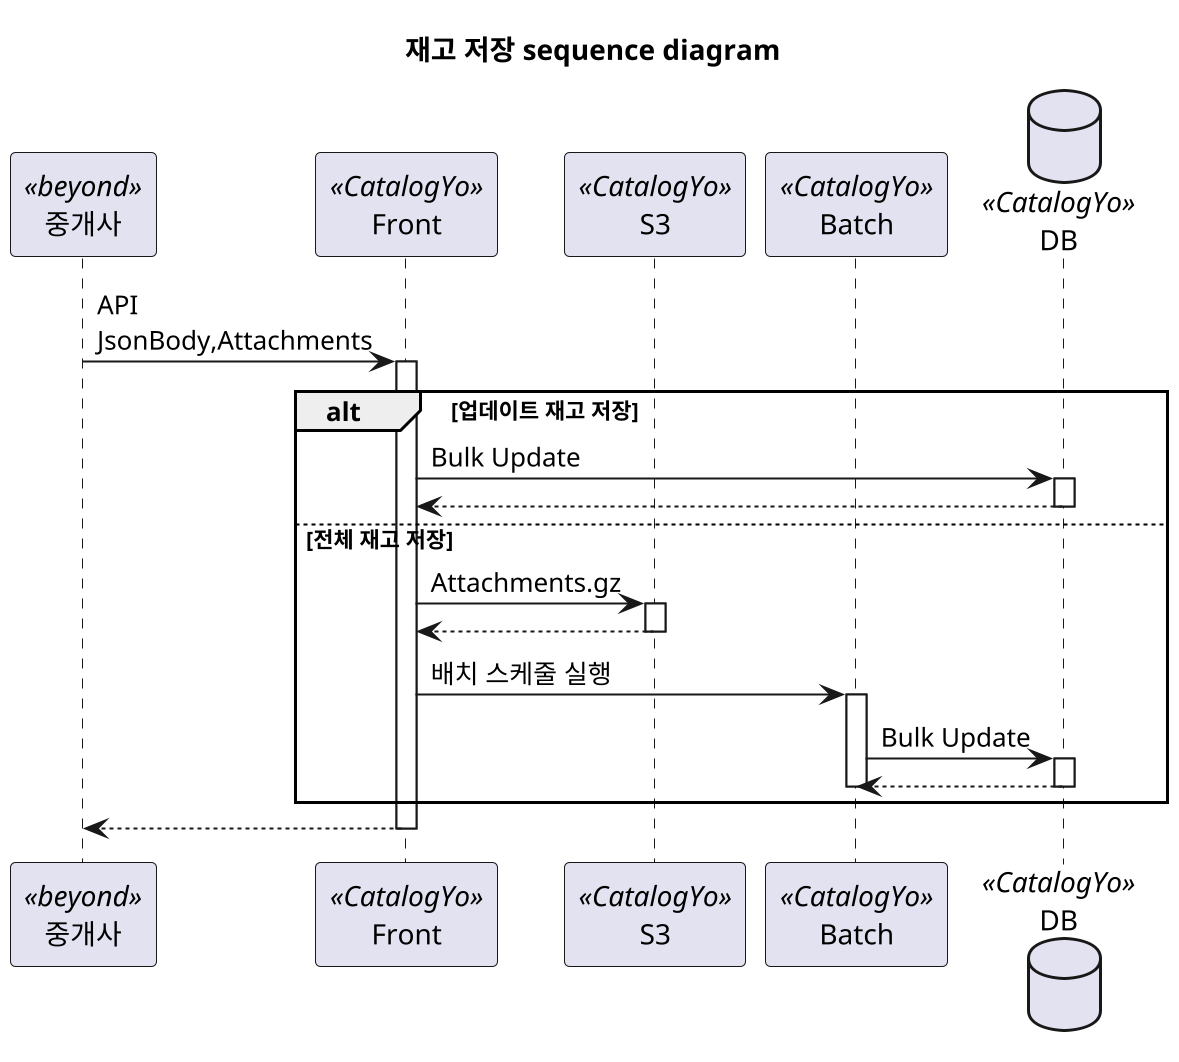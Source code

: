 @startuml 재고 저장 sequence diagram 
skinparam defaultFontName D2Coding

scale 2
title 재고 저장 sequence diagram 

participant 중개사<<beyond>>
participant Front<<CatalogYo>>
participant S3<<CatalogYo>>
participant Batch<<CatalogYo>>
database DB<<CatalogYo>>

중개사 -> Front : API \nJsonBody,Attachments
activate Front

alt 업데이트 재고 저장

    Front -> DB : Bulk Update
    activate DB

    DB --> Front
    deactivate DB
    
else 전체 재고 저장
    Front -> S3 : Attachments.gz
    activate S3

    S3 --> Front
    deactivate S3

    Front -> Batch : 배치 스케줄 실행
    activate Batch 

    Batch -> DB : Bulk Update
    activate DB

    DB --> Batch
    deactivate DB
    deactivate Batch


end

    Front --> 중개사
    deactivate Front


@enduml